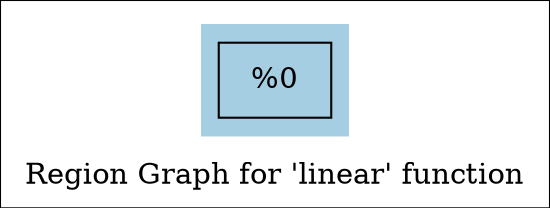 digraph "Region Graph for 'linear' function" {
	label="Region Graph for 'linear' function";

	Node0x1a96220 [shape=record,label="{%0}"];
	colorscheme = "paired12"
        subgraph cluster_0x1a961a0 {
          label = "";
          style = filled;
          color = 1
          Node0x1a96220;
        }
}
